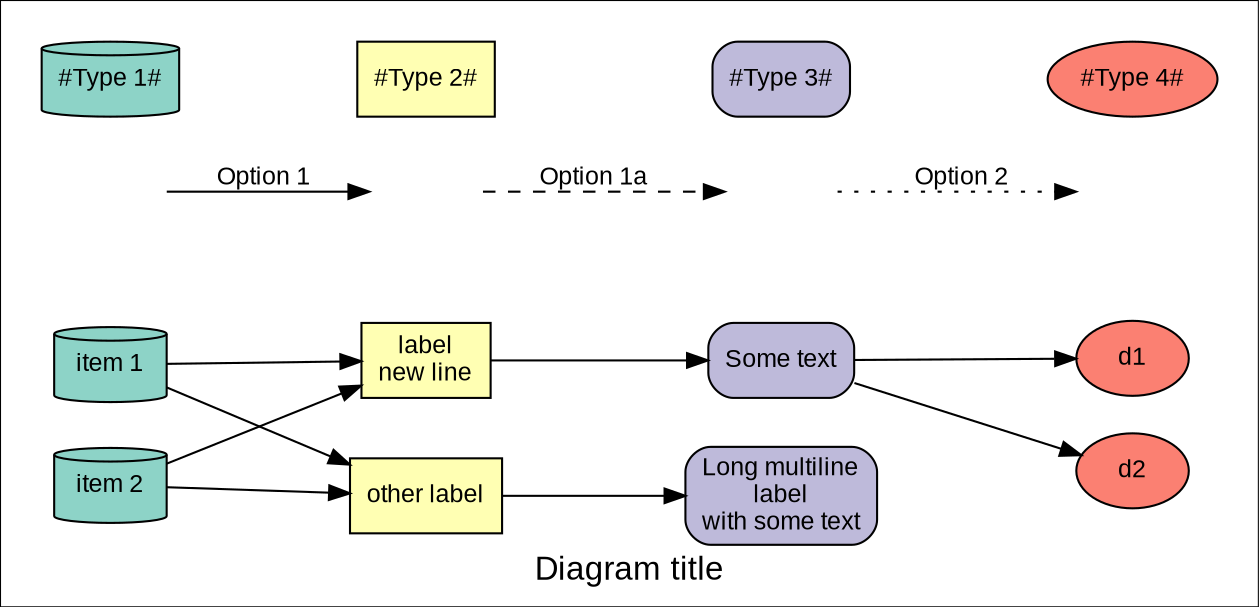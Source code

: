 # Another template that uses a fixed Brewer color scheme:
# https://www.graphviz.org/doc/info/colors.html#brewer 
# Additionally it shows how to create a legend
digraph N {
	rankdir=LR;
	splines=spline //none line polyline curved ortho spline compound
	graph [fontname = "Arial", fontsize=16, style=rounded, colorscheme=set39, labelloc=b]; 
	edge [fontname = "Arial", fontsize=12, style=solid, colorscheme=set39];
  	node [fontname = "Arial", fontsize=12, style=filled, colorscheme=set39];
	
	label="Diagram title"

	
  	//style=invis
  	// Type 1
	node [shape=cylinder, fillcolor=1, style="filled"];
		a1[label="item 1"];
		a2[label="item 2"];

	// Type 2
	node [shape=rectangle, fillcolor=2, style="filled"];
		b1[label="label\nnew line"]
		b2[label="other label"]

	// Type 3
	node [shape=rectangle, fillcolor=3, style="rounded,filled"]
		c1[label="Some text"];
		c2[label="Long multiline\nlabel\nwith some text"];

	// Type 4
	node [shape=ellipse, fillcolor=4]
		d1
		d2
	
	subgraph cluster_legend {
	  	style=invis
	  	node [shape=cylinder, fillcolor=1, style="filled"];
	  		l1[label="#Type 1#"]
	  	node [shape=rectangle, fillcolor=2, style="filled"];
	  		l2[label="#Type 2#"]
	  	node [shape=rectangle, fillcolor=3, style="rounded,filled"]
	  		l3[label="#Type 3#"]
	  	node [shape=ellipse, fillcolor=4]
	  		l4[label="#Type 4#"]
		node [shape=ellipse, fillcolor=4, style=invis]
	  		ll1
	  		ll2
	  		ll3
	  		ll4
	  	label="Legend"
  	}

	// Chart
	{a1;a2} -> {b1;b2}
	b1 -> c1
	b2 -> c2
	{c1:c2} -> {d1;d2}

  	// Diagram legend
  	// Align legend
  	l1 -> l2 -> l3 -> l4[style=invis]
  	// Arrow legend
  	ll1 -> ll2[label="Option 1"]
  	ll2 -> ll3[label="Option 1a", style=dashed]
  	ll3 -> ll4[label="Option 2", style=dotted]

}